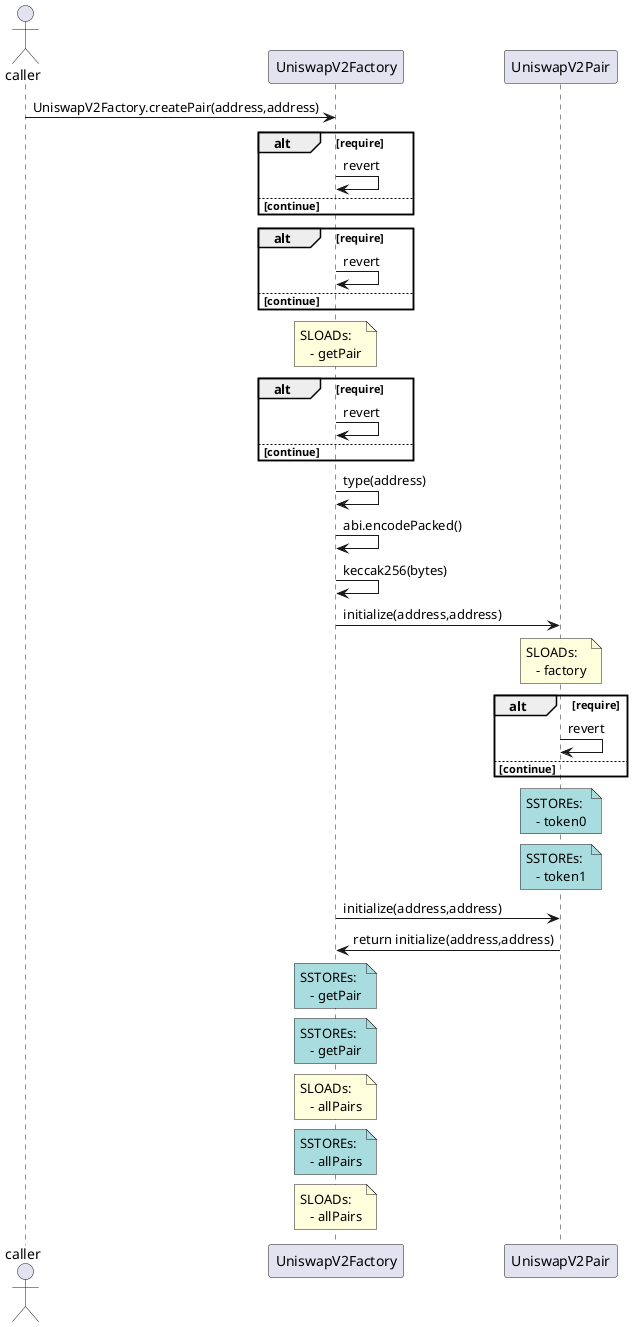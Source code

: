 @startuml
actor caller 
caller -> UniswapV2Factory: UniswapV2Factory.createPair(address,address) 
 alt require 

	 UniswapV2Factory -> UniswapV2Factory:  revert 
 else continue 
 end 
 
 alt require 

	 UniswapV2Factory -> UniswapV2Factory:  revert 
 else continue 
 end 

note over UniswapV2Factory: SLOADs: \n   - getPair 
 alt require 

	 UniswapV2Factory -> UniswapV2Factory:  revert 
 else continue 
 end 
 
 UniswapV2Factory -> UniswapV2Factory: type(address) 
 UniswapV2Factory -> UniswapV2Factory: abi.encodePacked() 
 UniswapV2Factory -> UniswapV2Factory: keccak256(bytes) 
UniswapV2Factory -> UniswapV2Pair: initialize(address,address)
note over UniswapV2Pair: SLOADs: \n   - factory 
 alt require 

	 UniswapV2Pair -> UniswapV2Pair:  revert 
 else continue 
 end 
 
note over UniswapV2Pair #A9DCDF: SSTOREs: \n   - token0 
note over UniswapV2Pair #A9DCDF: SSTOREs: \n   - token1 
UniswapV2Factory -> UniswapV2Pair: initialize(address,address) 
 UniswapV2Factory <- UniswapV2Pair: return initialize(address,address) 
note over UniswapV2Factory #A9DCDF: SSTOREs: \n   - getPair 
note over UniswapV2Factory #A9DCDF: SSTOREs: \n   - getPair
note over UniswapV2Factory: SLOADs: \n   - allPairs 
note over UniswapV2Factory #A9DCDF: SSTOREs: \n   - allPairs
note over UniswapV2Factory: SLOADs: \n   - allPairs
@enduml